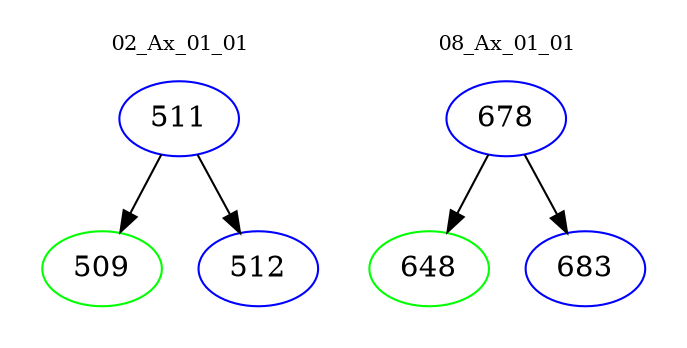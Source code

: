 digraph{
subgraph cluster_0 {
color = white
label = "02_Ax_01_01";
fontsize=10;
T0_511 [label="511", color="blue"]
T0_511 -> T0_509 [color="black"]
T0_509 [label="509", color="green"]
T0_511 -> T0_512 [color="black"]
T0_512 [label="512", color="blue"]
}
subgraph cluster_1 {
color = white
label = "08_Ax_01_01";
fontsize=10;
T1_678 [label="678", color="blue"]
T1_678 -> T1_648 [color="black"]
T1_648 [label="648", color="green"]
T1_678 -> T1_683 [color="black"]
T1_683 [label="683", color="blue"]
}
}
